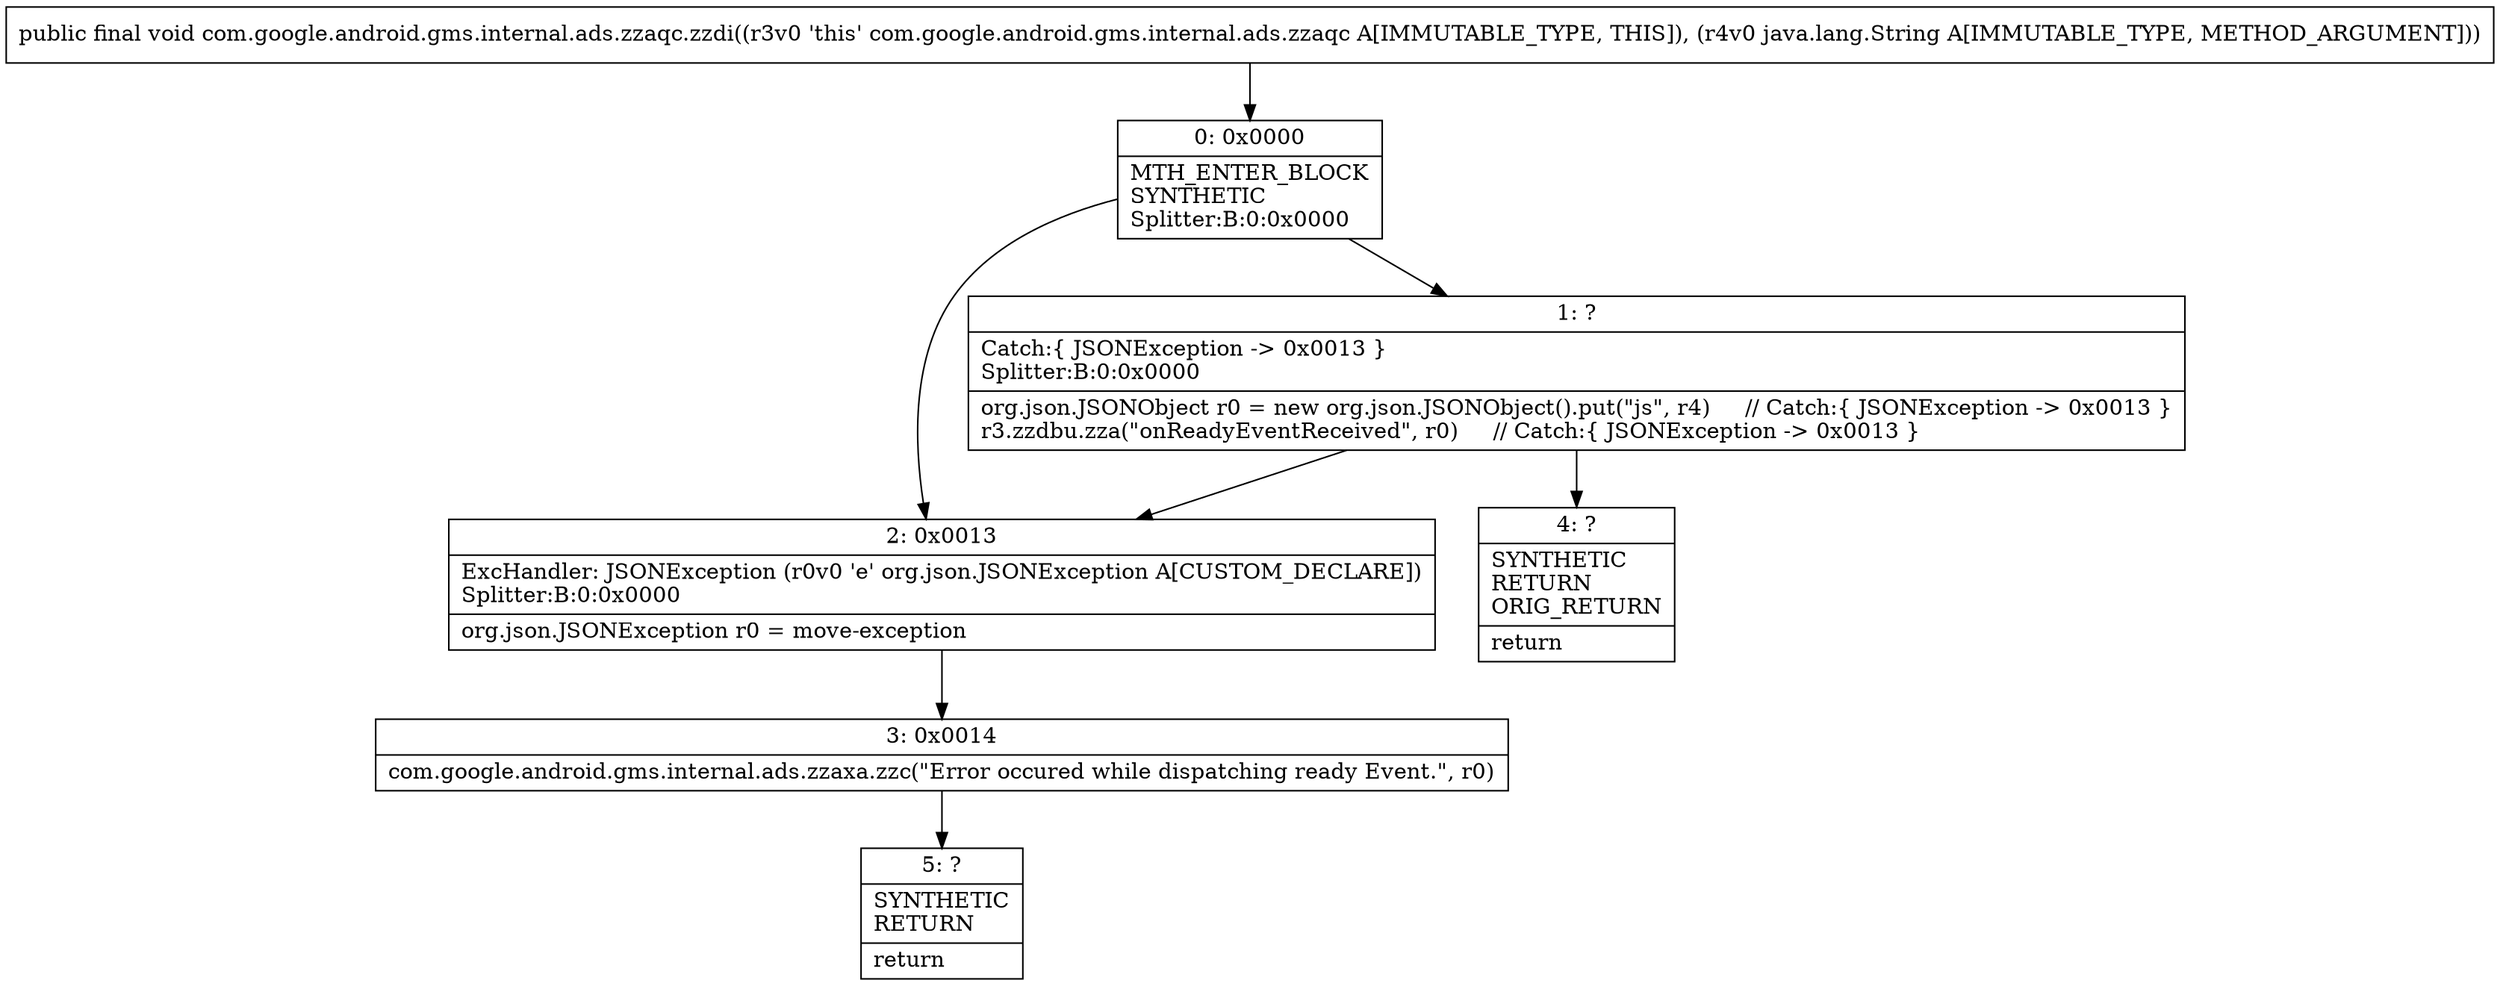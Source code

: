 digraph "CFG forcom.google.android.gms.internal.ads.zzaqc.zzdi(Ljava\/lang\/String;)V" {
Node_0 [shape=record,label="{0\:\ 0x0000|MTH_ENTER_BLOCK\lSYNTHETIC\lSplitter:B:0:0x0000\l}"];
Node_1 [shape=record,label="{1\:\ ?|Catch:\{ JSONException \-\> 0x0013 \}\lSplitter:B:0:0x0000\l|org.json.JSONObject r0 = new org.json.JSONObject().put(\"js\", r4)     \/\/ Catch:\{ JSONException \-\> 0x0013 \}\lr3.zzdbu.zza(\"onReadyEventReceived\", r0)     \/\/ Catch:\{ JSONException \-\> 0x0013 \}\l}"];
Node_2 [shape=record,label="{2\:\ 0x0013|ExcHandler: JSONException (r0v0 'e' org.json.JSONException A[CUSTOM_DECLARE])\lSplitter:B:0:0x0000\l|org.json.JSONException r0 = move\-exception\l}"];
Node_3 [shape=record,label="{3\:\ 0x0014|com.google.android.gms.internal.ads.zzaxa.zzc(\"Error occured while dispatching ready Event.\", r0)\l}"];
Node_4 [shape=record,label="{4\:\ ?|SYNTHETIC\lRETURN\lORIG_RETURN\l|return\l}"];
Node_5 [shape=record,label="{5\:\ ?|SYNTHETIC\lRETURN\l|return\l}"];
MethodNode[shape=record,label="{public final void com.google.android.gms.internal.ads.zzaqc.zzdi((r3v0 'this' com.google.android.gms.internal.ads.zzaqc A[IMMUTABLE_TYPE, THIS]), (r4v0 java.lang.String A[IMMUTABLE_TYPE, METHOD_ARGUMENT])) }"];
MethodNode -> Node_0;
Node_0 -> Node_1;
Node_0 -> Node_2;
Node_1 -> Node_2;
Node_1 -> Node_4;
Node_2 -> Node_3;
Node_3 -> Node_5;
}

